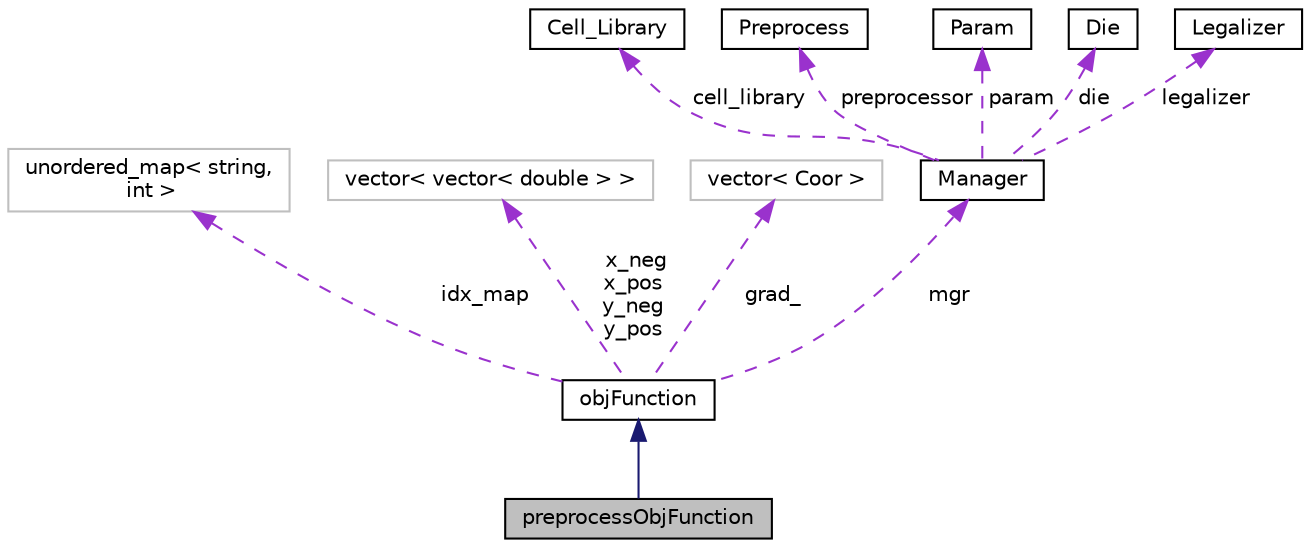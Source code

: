 digraph "preprocessObjFunction"
{
 // LATEX_PDF_SIZE
  edge [fontname="Helvetica",fontsize="10",labelfontname="Helvetica",labelfontsize="10"];
  node [fontname="Helvetica",fontsize="10",shape=record];
  Node1 [label="preprocessObjFunction",height=0.2,width=0.4,color="black", fillcolor="grey75", style="filled", fontcolor="black",tooltip=" "];
  Node2 -> Node1 [dir="back",color="midnightblue",fontsize="10",style="solid"];
  Node2 [label="objFunction",height=0.2,width=0.4,color="black", fillcolor="white", style="filled",URL="$classobjFunction.html",tooltip=" "];
  Node3 -> Node2 [dir="back",color="darkorchid3",fontsize="10",style="dashed",label=" idx_map" ];
  Node3 [label="unordered_map\< string,\l int \>",height=0.2,width=0.4,color="grey75", fillcolor="white", style="filled",tooltip=" "];
  Node4 -> Node2 [dir="back",color="darkorchid3",fontsize="10",style="dashed",label=" x_neg\nx_pos\ny_neg\ny_pos" ];
  Node4 [label="vector\< vector\< double \> \>",height=0.2,width=0.4,color="grey75", fillcolor="white", style="filled",tooltip=" "];
  Node5 -> Node2 [dir="back",color="darkorchid3",fontsize="10",style="dashed",label=" grad_" ];
  Node5 [label="vector\< Coor \>",height=0.2,width=0.4,color="grey75", fillcolor="white", style="filled",tooltip=" "];
  Node6 -> Node2 [dir="back",color="darkorchid3",fontsize="10",style="dashed",label=" mgr" ];
  Node6 [label="Manager",height=0.2,width=0.4,color="black", fillcolor="white", style="filled",URL="$classManager.html",tooltip=" "];
  Node7 -> Node6 [dir="back",color="darkorchid3",fontsize="10",style="dashed",label=" cell_library" ];
  Node7 [label="Cell_Library",height=0.2,width=0.4,color="black", fillcolor="white", style="filled",URL="$classCell__Library.html",tooltip=" "];
  Node8 -> Node6 [dir="back",color="darkorchid3",fontsize="10",style="dashed",label=" preprocessor" ];
  Node8 [label="Preprocess",height=0.2,width=0.4,color="black", fillcolor="white", style="filled",URL="$classPreprocess.html",tooltip=" "];
  Node9 -> Node6 [dir="back",color="darkorchid3",fontsize="10",style="dashed",label=" param" ];
  Node9 [label="Param",height=0.2,width=0.4,color="black", fillcolor="white", style="filled",URL="$classParam.html",tooltip=" "];
  Node10 -> Node6 [dir="back",color="darkorchid3",fontsize="10",style="dashed",label=" die" ];
  Node10 [label="Die",height=0.2,width=0.4,color="black", fillcolor="white", style="filled",URL="$classDie.html",tooltip=" "];
  Node11 -> Node6 [dir="back",color="darkorchid3",fontsize="10",style="dashed",label=" legalizer" ];
  Node11 [label="Legalizer",height=0.2,width=0.4,color="black", fillcolor="white", style="filled",URL="$classLegalizer.html",tooltip=" "];
}
